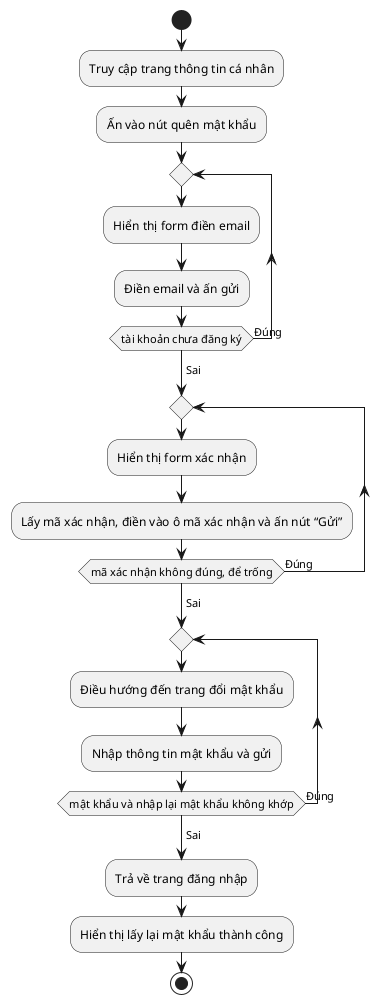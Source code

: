 @startuml
start
:Truy cập trang thông tin cá nhân;
:Ấn vào nút quên mật khẩu;

repeat
:Hiển thị form điền email;
:Điền email và ấn gửi;
repeat while(tài khoản chưa đăng ký) is (Đúng)
->Sai;
repeat
:Hiển thị form xác nhận;
:Lấy mã xác nhận, điền vào ô mã xác nhận và ấn nút “Gửi”;
repeat while(mã xác nhận không đúng, để trống) is (Đúng)
->Sai;
repeat
:Điều hướng đến trang đổi mật khẩu;
:Nhập thông tin mật khẩu và gửi;
repeat while(mật khẩu và nhập lại mật khẩu không khớp) is (Đúng)
->Sai;
:Trả về trang đăng nhập;
:Hiển thị lấy lại mật khẩu thành công;

stop
@enduml